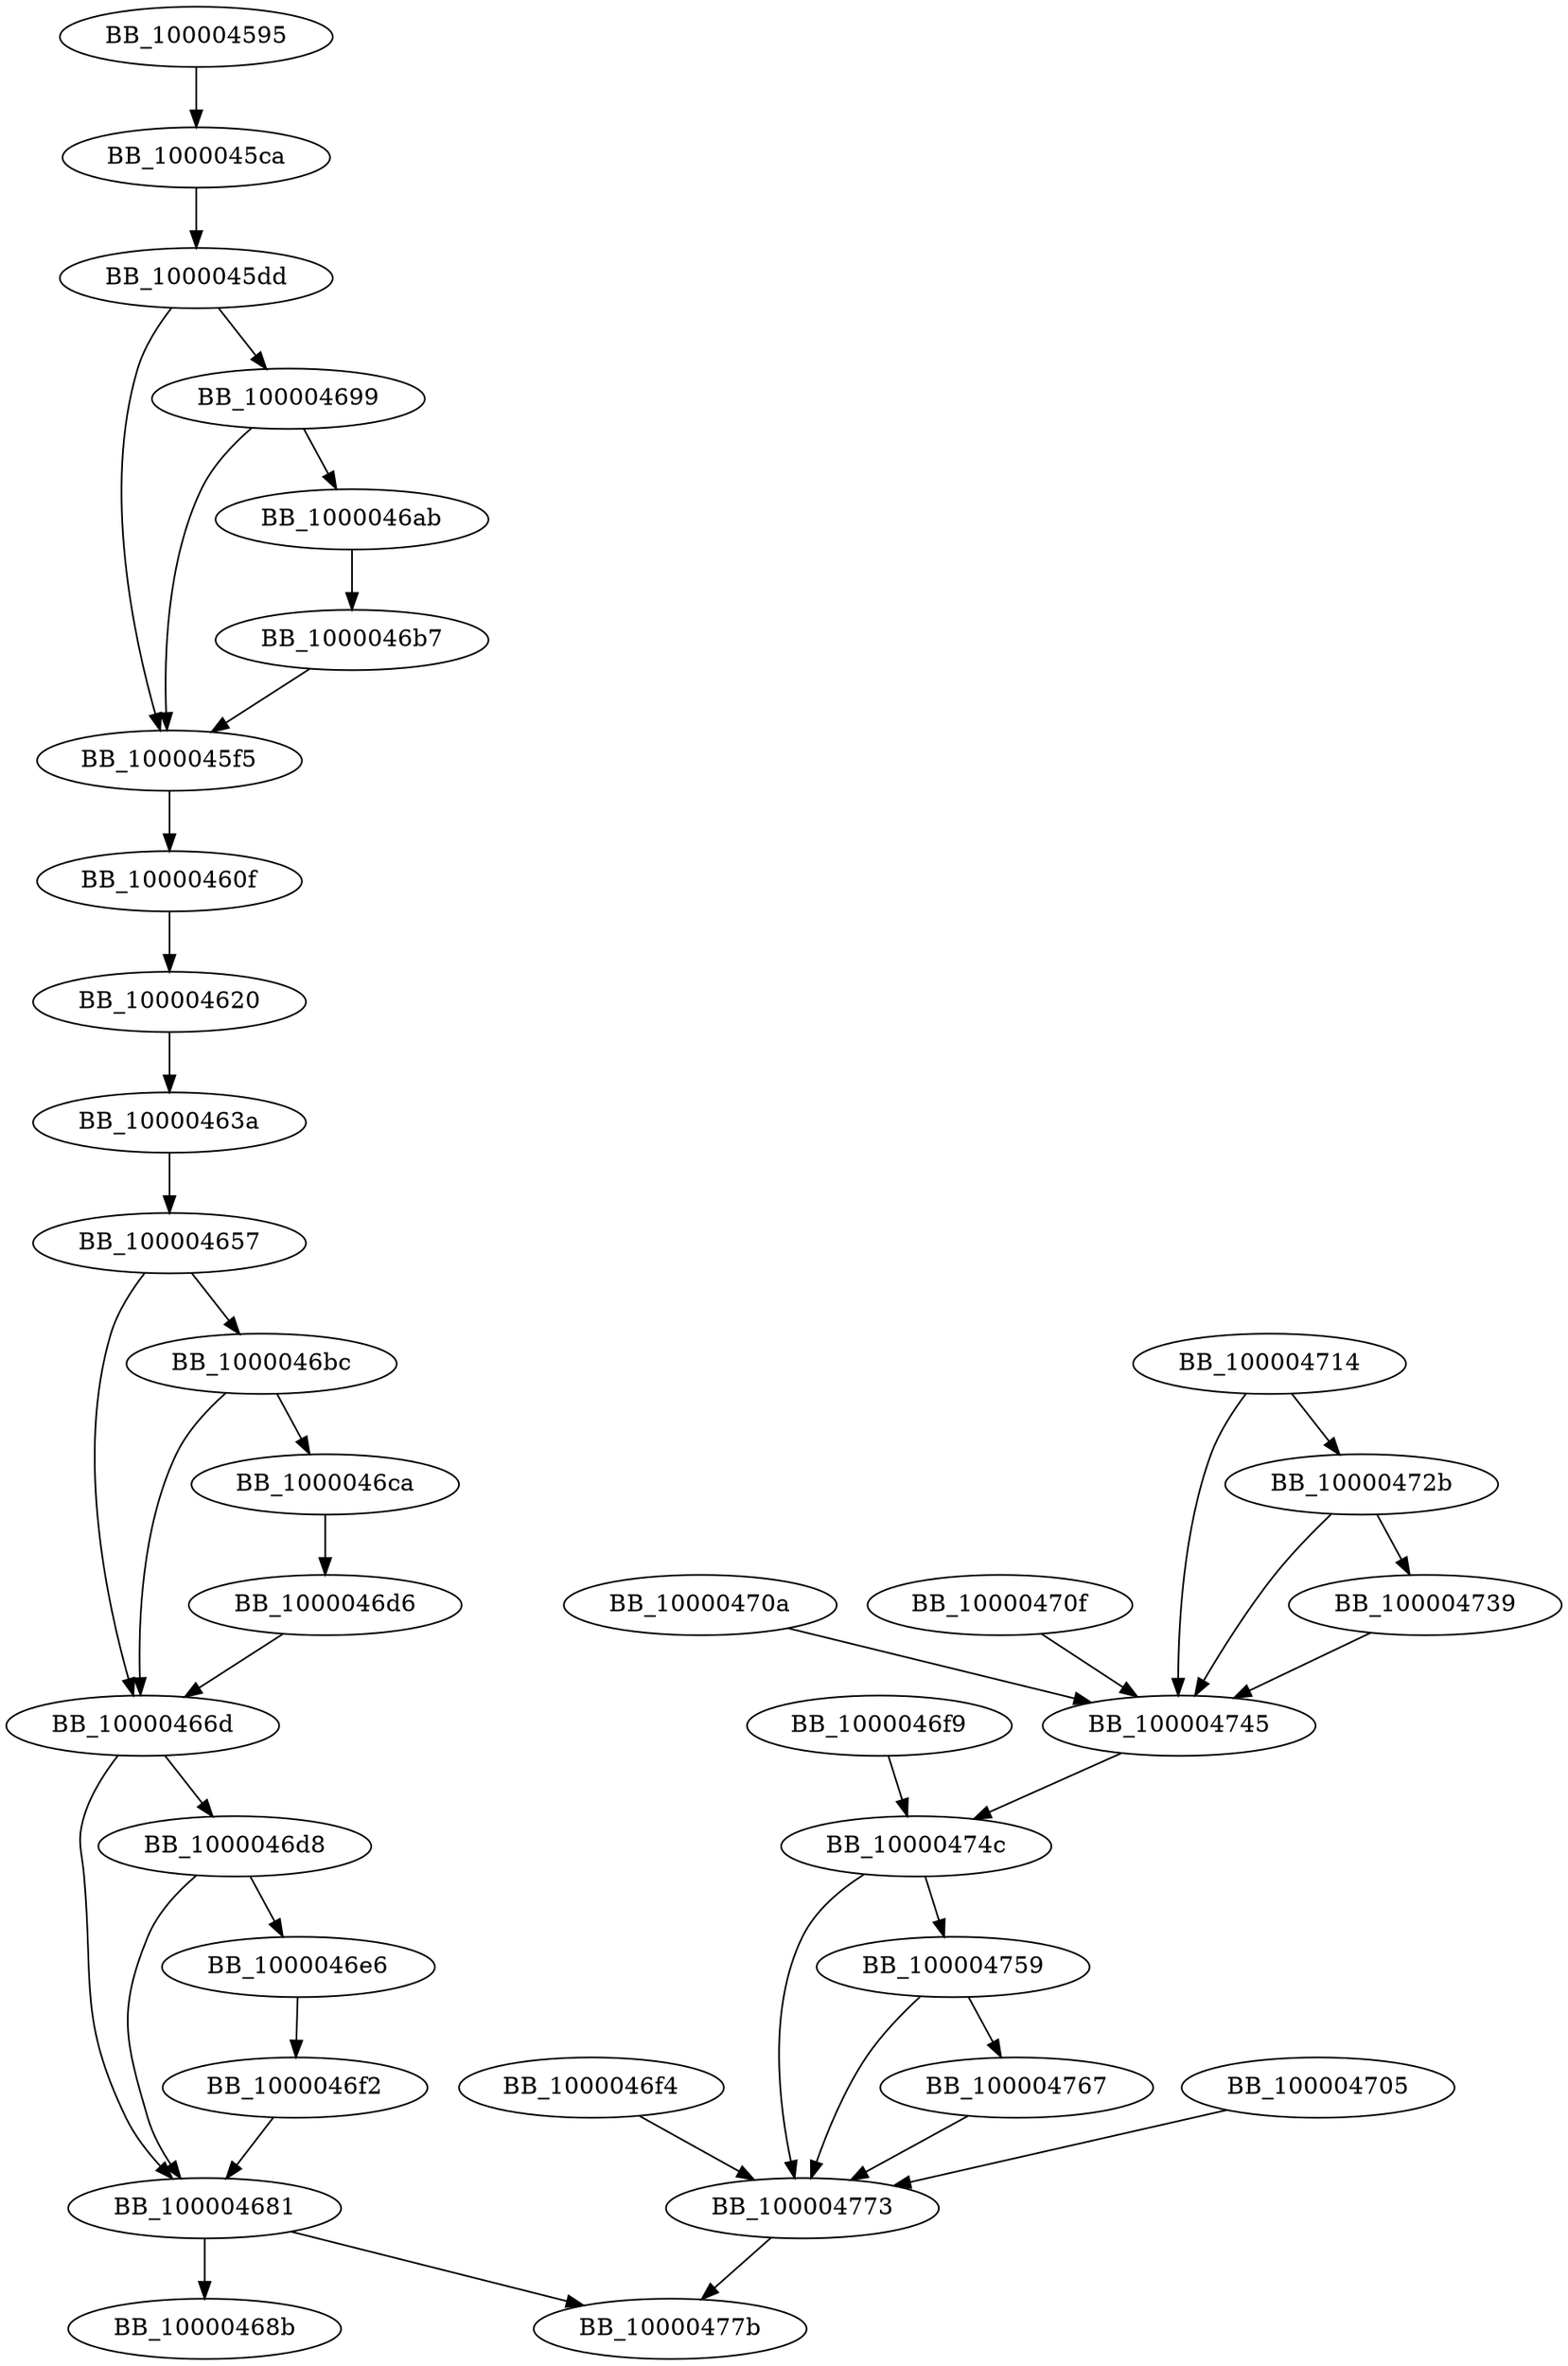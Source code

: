 DiGraph __Z8execFilePc{
BB_100004595->BB_1000045ca
BB_1000045ca->BB_1000045dd
BB_1000045dd->BB_1000045f5
BB_1000045dd->BB_100004699
BB_1000045f5->BB_10000460f
BB_10000460f->BB_100004620
BB_100004620->BB_10000463a
BB_10000463a->BB_100004657
BB_100004657->BB_10000466d
BB_100004657->BB_1000046bc
BB_10000466d->BB_100004681
BB_10000466d->BB_1000046d8
BB_100004681->BB_10000468b
BB_100004681->BB_10000477b
BB_100004699->BB_1000045f5
BB_100004699->BB_1000046ab
BB_1000046ab->BB_1000046b7
BB_1000046b7->BB_1000045f5
BB_1000046bc->BB_10000466d
BB_1000046bc->BB_1000046ca
BB_1000046ca->BB_1000046d6
BB_1000046d6->BB_10000466d
BB_1000046d8->BB_100004681
BB_1000046d8->BB_1000046e6
BB_1000046e6->BB_1000046f2
BB_1000046f2->BB_100004681
BB_1000046f4->BB_100004773
BB_1000046f9->BB_10000474c
BB_100004705->BB_100004773
BB_10000470a->BB_100004745
BB_10000470f->BB_100004745
BB_100004714->BB_10000472b
BB_100004714->BB_100004745
BB_10000472b->BB_100004739
BB_10000472b->BB_100004745
BB_100004739->BB_100004745
BB_100004745->BB_10000474c
BB_10000474c->BB_100004759
BB_10000474c->BB_100004773
BB_100004759->BB_100004767
BB_100004759->BB_100004773
BB_100004767->BB_100004773
BB_100004773->BB_10000477b
}
